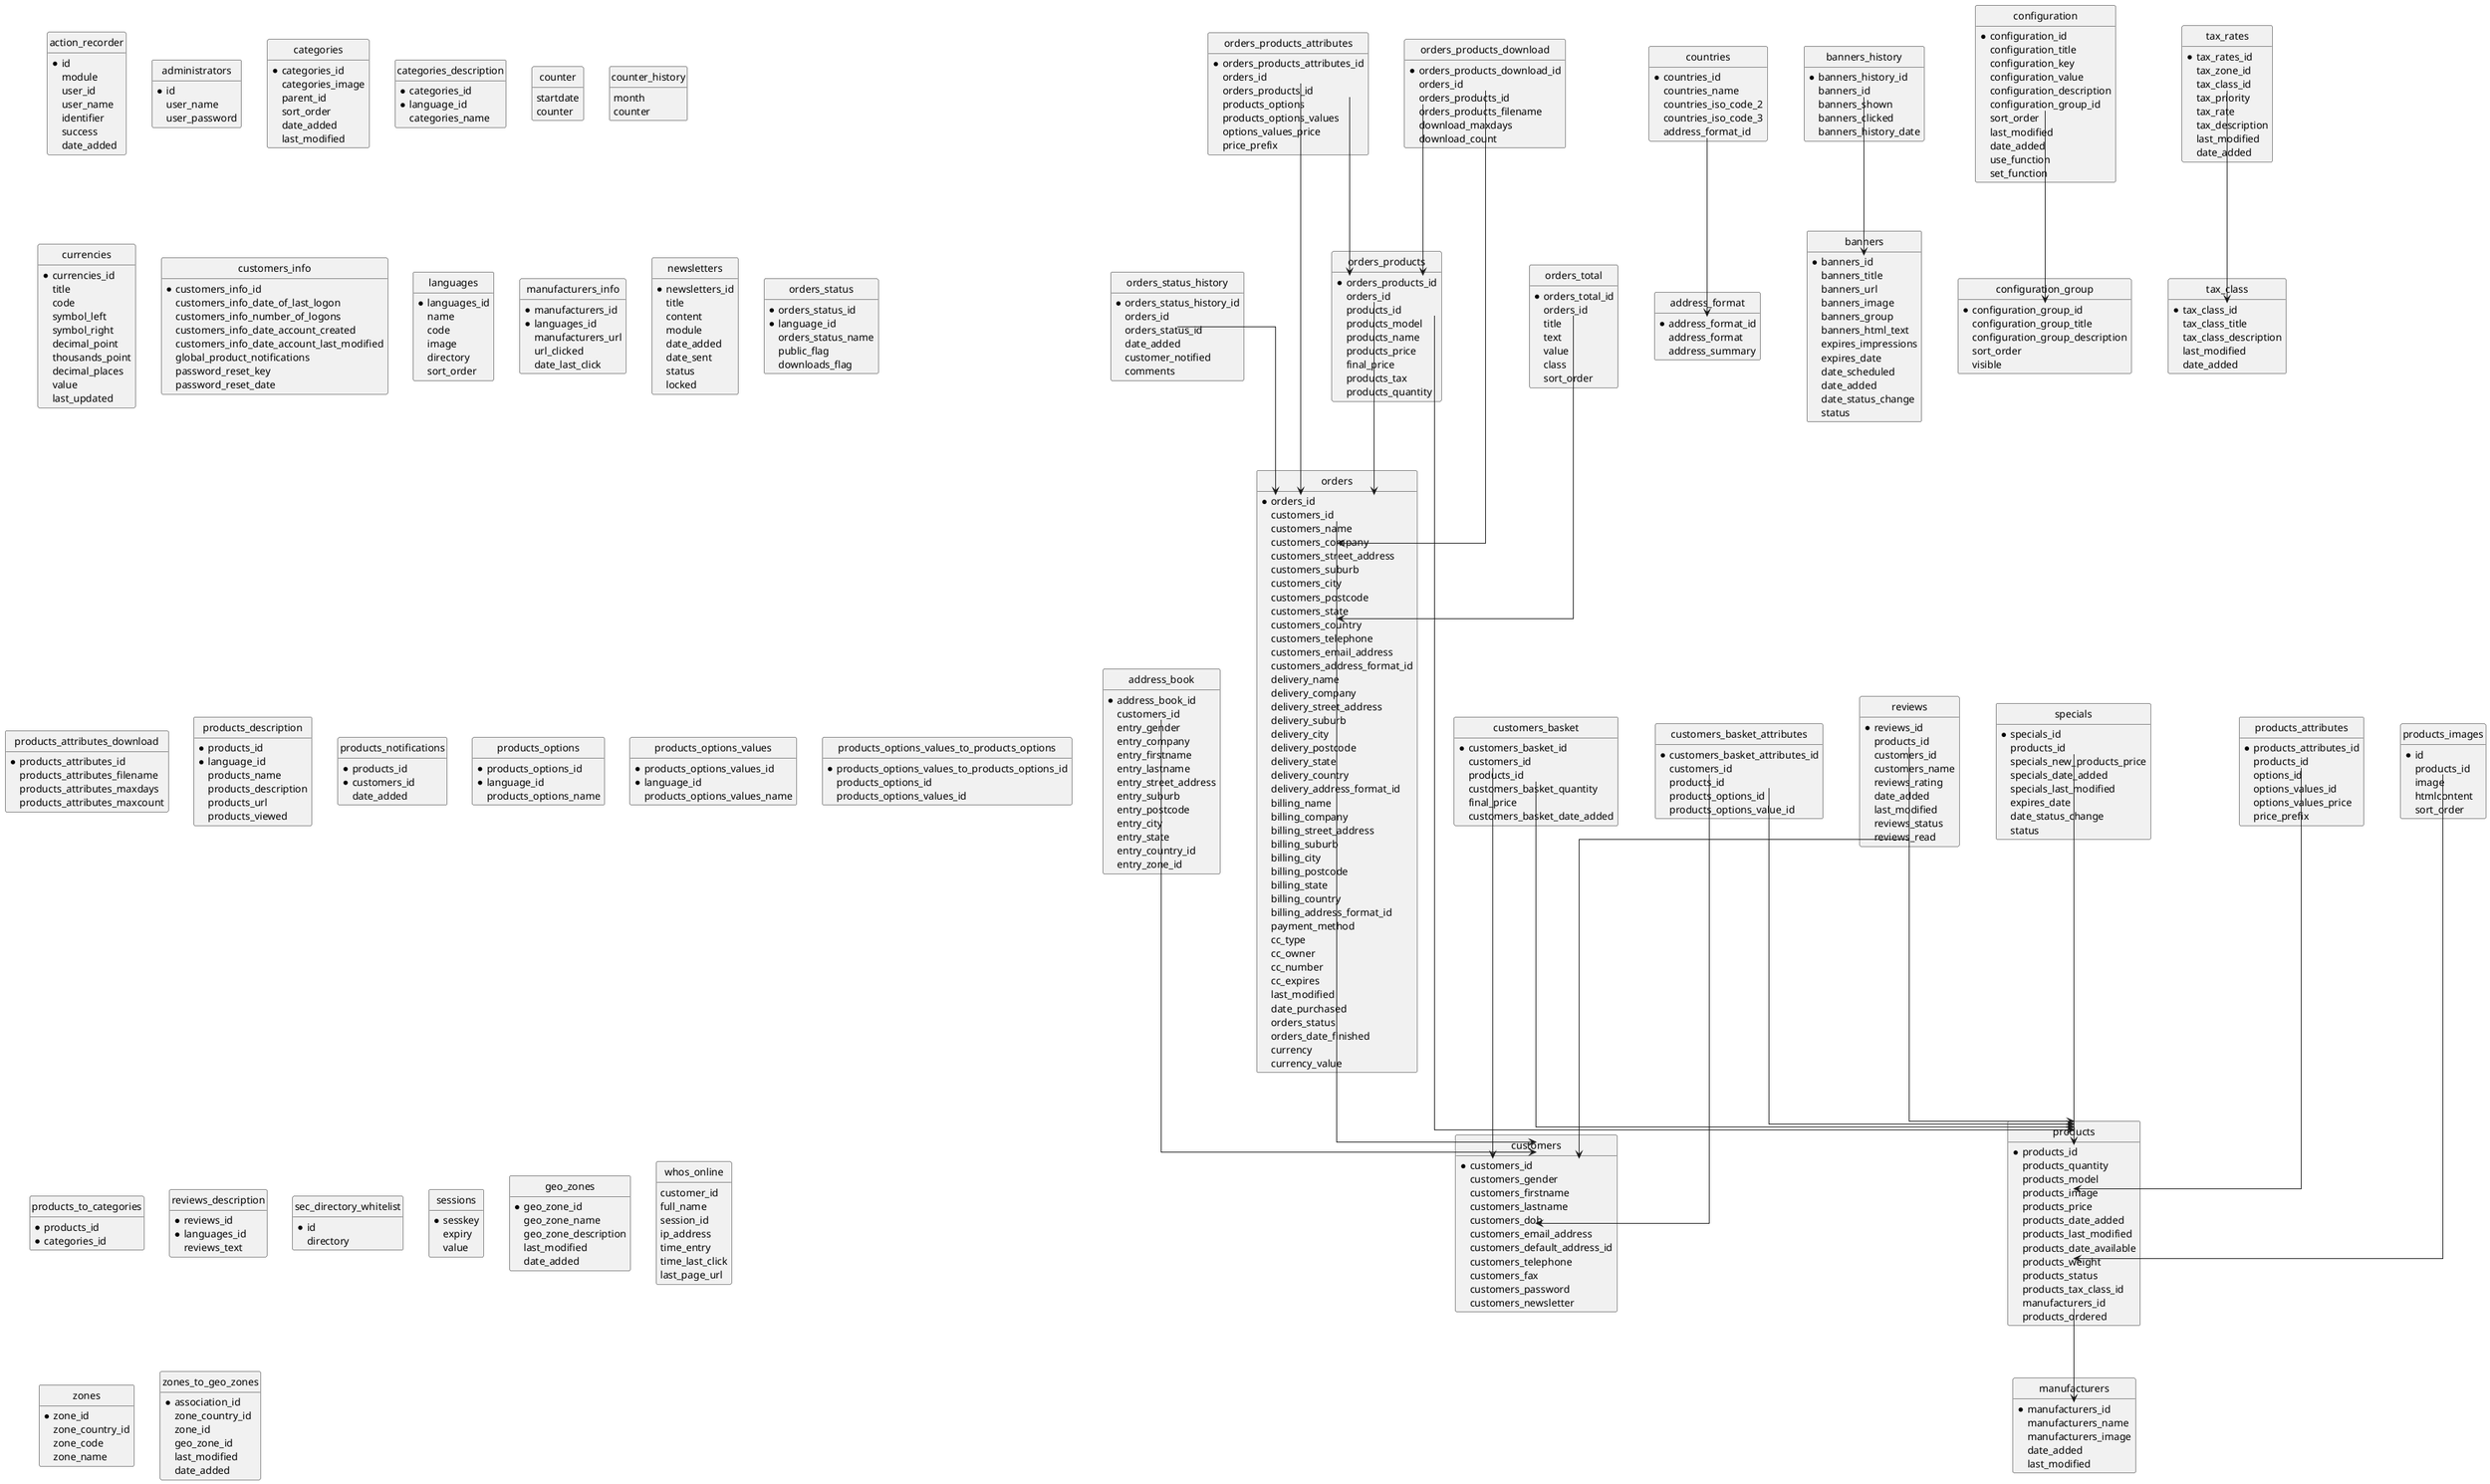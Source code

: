 @startuml

' hide the spot
hide circle
hide methods
hide stereotypes

' avoid problems with angled crows feet
skinparam linetype ortho

entity action_recorder {
  *id
  module
  user_id
  user_name
  identifier
  success
  date_added
}
entity address_book {
  *address_book_id
  customers_id
  entry_gender
  entry_company
  entry_firstname
  entry_lastname
  entry_street_address
  entry_suburb
  entry_postcode
  entry_city
  entry_state
  entry_country_id
  entry_zone_id
}
entity address_format {
  *address_format_id
  address_format
  address_summary
}
entity administrators {
  *id
  user_name
  user_password
}
entity banners {
  *banners_id
  banners_title
  banners_url
  banners_image
  banners_group
  banners_html_text
  expires_impressions
  expires_date
  date_scheduled
  date_added
  date_status_change
  status
}
entity banners_history {
  *banners_history_id
  banners_id
  banners_shown
  banners_clicked
  banners_history_date
}
entity categories {
  *categories_id
  categories_image
  parent_id
  sort_order
  date_added
  last_modified
}
entity categories_description {
  *categories_id
  *language_id
  categories_name
}
entity configuration {
  *configuration_id
  configuration_title
  configuration_key
  configuration_value
  configuration_description
  configuration_group_id
  sort_order
  last_modified
  date_added
  use_function
  set_function
}
entity configuration_group {
  *configuration_group_id
  configuration_group_title
  configuration_group_description
  sort_order
  visible
}
entity counter {
  startdate
  counter
}
entity counter_history {
  month
  counter
}
entity countries {
  *countries_id
  countries_name
  countries_iso_code_2
  countries_iso_code_3
  address_format_id
}
entity currencies {
  *currencies_id
  title
  code
  symbol_left
  symbol_right
  decimal_point
  thousands_point
  decimal_places
  value
  last_updated
}
entity customers {
  *customers_id
  customers_gender
  customers_firstname
  customers_lastname
  customers_dob
  customers_email_address
  customers_default_address_id
  customers_telephone
  customers_fax
  customers_password
  customers_newsletter
}
entity customers_basket {
  *customers_basket_id
  customers_id
  products_id
  customers_basket_quantity
  final_price
  customers_basket_date_added
}
entity customers_basket_attributes {
  *customers_basket_attributes_id
  customers_id
  products_id
  products_options_id
  products_options_value_id
}
entity customers_info {
  *customers_info_id
  customers_info_date_of_last_logon
  customers_info_number_of_logons
  customers_info_date_account_created
  customers_info_date_account_last_modified
  global_product_notifications
  password_reset_key
  password_reset_date
}
entity languages {
  *languages_id
  name
  code
  image
  directory
  sort_order
}
entity manufacturers {
  *manufacturers_id
  manufacturers_name
  manufacturers_image
  date_added
  last_modified
}
entity manufacturers_info {
  *manufacturers_id
  *languages_id
  manufacturers_url
  url_clicked
  date_last_click
}
entity newsletters {
  *newsletters_id
  title
  content
  module
  date_added
  date_sent
  status
  locked
}
entity orders {
  *orders_id
  customers_id
  customers_name
  customers_company
  customers_street_address
  customers_suburb
  customers_city
  customers_postcode
  customers_state
  customers_country
  customers_telephone
  customers_email_address
  customers_address_format_id
  delivery_name
  delivery_company
  delivery_street_address
  delivery_suburb
  delivery_city
  delivery_postcode
  delivery_state
  delivery_country
  delivery_address_format_id
  billing_name
  billing_company
  billing_street_address
  billing_suburb
  billing_city
  billing_postcode
  billing_state
  billing_country
  billing_address_format_id
  payment_method
  cc_type
  cc_owner
  cc_number
  cc_expires
  last_modified
  date_purchased
  orders_status
  orders_date_finished
  currency
  currency_value
}
entity orders_products {
  *orders_products_id
  orders_id
  products_id
  products_model
  products_name
  products_price
  final_price
  products_tax
  products_quantity
}
entity orders_status {
  *orders_status_id
  *language_id
  orders_status_name
  public_flag
  downloads_flag
}
entity orders_status_history {
  *orders_status_history_id
  orders_id
  orders_status_id
  date_added
  customer_notified
  comments
}
entity orders_products_attributes {
  *orders_products_attributes_id
  orders_id
  orders_products_id
  products_options
  products_options_values
  options_values_price
  price_prefix
}
entity orders_products_download {
  *orders_products_download_id
  orders_id
  orders_products_id
  orders_products_filename
  download_maxdays
  download_count
}
entity orders_total {
  *orders_total_id
  orders_id
  title
  text
  value
  class
  sort_order
}
entity products {
  *products_id
  products_quantity
  products_model
  products_image
  products_price
  products_date_added
  products_last_modified
  products_date_available
  products_weight
  products_status
  products_tax_class_id
  manufacturers_id
  products_ordered
}
entity products_attributes {
  *products_attributes_id
  products_id
  options_id
  options_values_id
  options_values_price
  price_prefix
}
entity products_attributes_download {
  *products_attributes_id
  products_attributes_filename
  products_attributes_maxdays
  products_attributes_maxcount
}
entity products_description {
  *products_id
  *language_id
  products_name
  products_description
  products_url
  products_viewed
}
entity products_images {
  *id
  products_id
  image
  htmlcontent
  sort_order
}
entity products_notifications {
  *products_id
  *customers_id
  date_added
}
entity products_options {
  *products_options_id
  *language_id
  products_options_name
}
entity products_options_values {
  *products_options_values_id
  *language_id
  products_options_values_name
}
entity products_options_values_to_products_options {
  *products_options_values_to_products_options_id
  products_options_id
  products_options_values_id
}
entity products_to_categories {
  *products_id
  *categories_id
}
entity reviews {
  *reviews_id
  products_id
  customers_id
  customers_name
  reviews_rating
  date_added
  last_modified
  reviews_status
  reviews_read
}
entity reviews_description {
  *reviews_id
  *languages_id
  reviews_text
}
entity sec_directory_whitelist {
  *id
  directory
}
entity sessions {
  *sesskey
  expiry
  value
}
entity specials {
  *specials_id
  products_id
  specials_new_products_price
  specials_date_added
  specials_last_modified
  expires_date
  date_status_change
  status
}
entity tax_class {
  *tax_class_id
  tax_class_title
  tax_class_description
  last_modified
  date_added
}
entity tax_rates {
  *tax_rates_id
  tax_zone_id
  tax_class_id
  tax_priority
  tax_rate
  tax_description
  last_modified
  date_added
}
entity geo_zones {
  *geo_zone_id
  geo_zone_name
  geo_zone_description
  last_modified
  date_added
}
entity whos_online {
  customer_id
  full_name
  session_id
  ip_address
  time_entry
  time_last_click
  last_page_url
}
entity zones {
  *zone_id
  zone_country_id
  zone_code
  zone_name
}
entity zones_to_geo_zones {
  *association_id
  zone_country_id
  zone_id
  geo_zone_id
  last_modified
  date_added
}


address_book::customers_id --> customers::customers_id
banners_history::banners_id --> banners::banners_id
configuration::configuration_group_id --> configuration_group::configuration_group_id
countries::address_format_id --> address_format::address_format_id
customers_basket::customers_id --> customers::customers_id
customers_basket::products_id --> products::products_id
customers_basket_attributes::customers_id --> customers::customers_id
customers_basket_attributes::products_id --> products::products_id
orders::customers_id --> customers::customers_id
orders_products::orders_id --> orders::orders_id
orders_products::products_id --> products::products_id
orders_status_history::orders_id --> orders::orders_id
orders_products_attributes::orders_id --> orders::orders_id
orders_products_attributes::orders_products_id --> orders_products::orders_products_id
orders_products_download::orders_id --> orders::orders_id
orders_products_download::orders_products_id --> orders_products::orders_products_id
orders_total::orders_id --> orders::orders_id
products::manufacturers_id --> manufacturers::manufacturers_id
products_attributes::products_id --> products::products_id
products_images::products_id --> products::products_id
reviews::products_id --> products::products_id
reviews::customers_id --> customers::customers_id
specials::products_id --> products::products_id
tax_rates::tax_class_id --> tax_class::tax_class_id

@enduml

